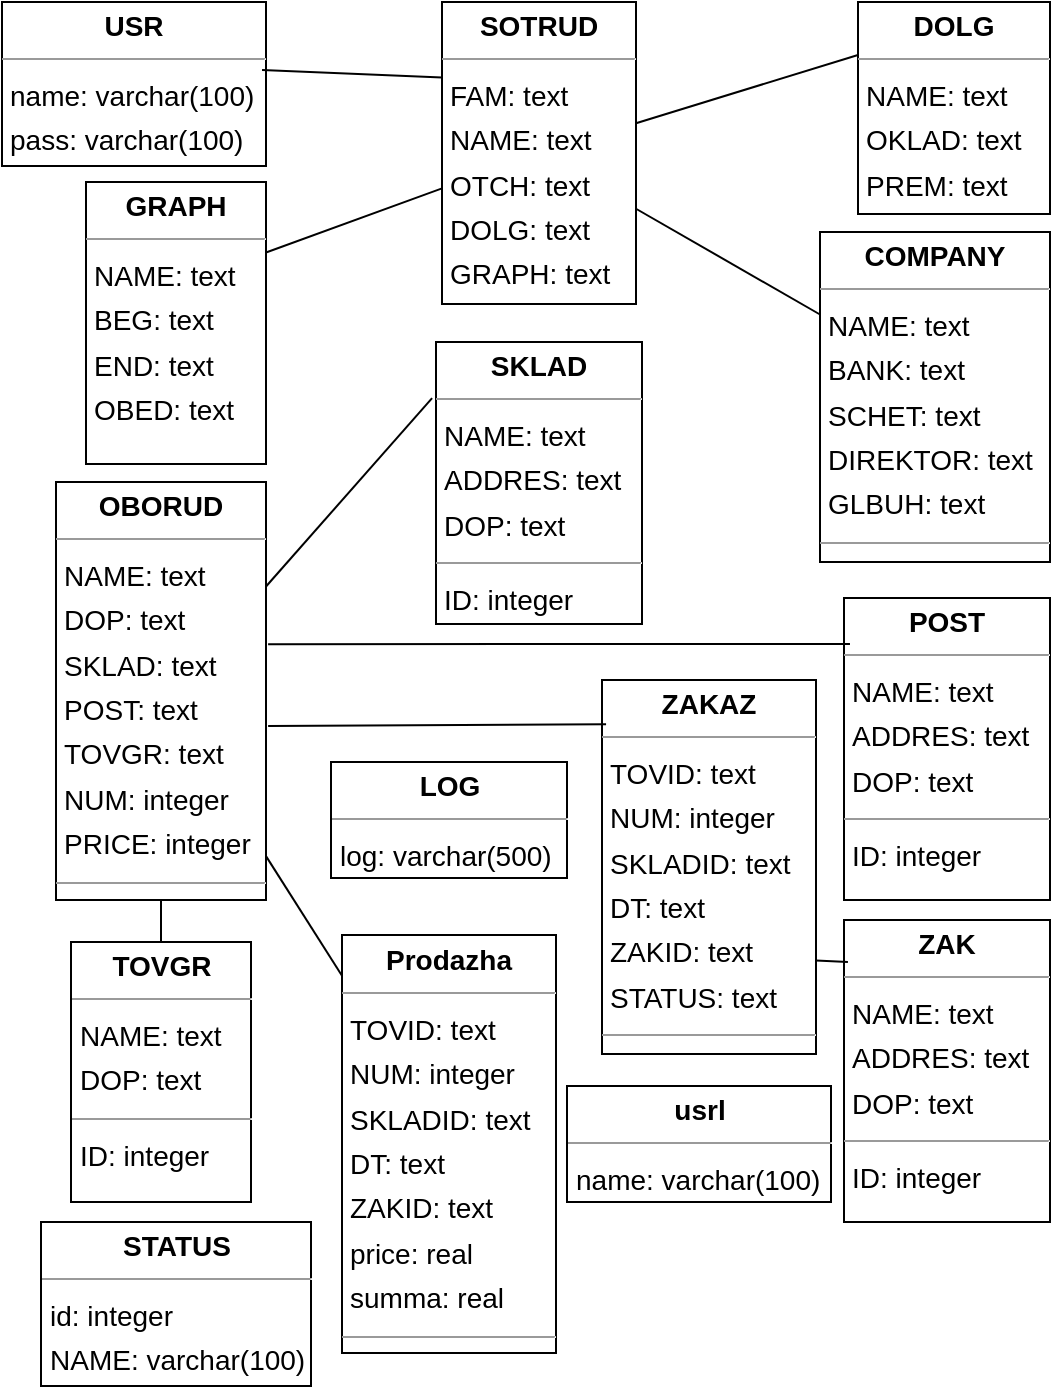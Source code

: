 <mxfile version="22.1.8" type="device">
  <diagram id="z16yoRj-sMD6OyZfb9VC" name="Страница — 1">
    <mxGraphModel dx="1594" dy="2716" grid="1" gridSize="10" guides="1" tooltips="1" connect="1" arrows="1" fold="1" page="0" pageScale="1" pageWidth="827" pageHeight="1169" background="none" math="0" shadow="0">
      <root>
        <mxCell id="0" />
        <mxCell id="1" parent="0" />
        <mxCell id="node10" value="&lt;p style=&quot;margin:0px;margin-top:4px;text-align:center;&quot;&gt;&lt;b&gt;COMPANY&lt;/b&gt;&lt;/p&gt;&lt;hr size=&quot;1&quot;/&gt;&lt;p style=&quot;margin:0 0 0 4px;line-height:1.6;&quot;&gt; NAME: text&lt;br/&gt; BANK: text&lt;br/&gt; SCHET: text&lt;br/&gt; DIREKTOR: text&lt;br/&gt; GLBUH: text&lt;/p&gt;&lt;hr size=&quot;1&quot;/&gt;&lt;p style=&quot;margin:0 0 0 4px;line-height:1.6;&quot;&gt; ID: int&lt;/p&gt;" style="verticalAlign=top;align=left;overflow=fill;fontSize=14;fontFamily=Helvetica;html=1;rounded=0;shadow=0;comic=0;labelBackgroundColor=none;strokeWidth=1;" parent="1" vertex="1">
          <mxGeometry x="9" y="-1805" width="115" height="165" as="geometry" />
        </mxCell>
        <mxCell id="node4" value="&lt;p style=&quot;margin:0px;margin-top:4px;text-align:center;&quot;&gt;&lt;b&gt;DOLG&lt;/b&gt;&lt;/p&gt;&lt;hr size=&quot;1&quot;/&gt;&lt;p style=&quot;margin:0 0 0 4px;line-height:1.6;&quot;&gt; NAME: text&lt;br/&gt; OKLAD: text&lt;br/&gt; PREM: text&lt;/p&gt;" style="verticalAlign=top;align=left;overflow=fill;fontSize=14;fontFamily=Helvetica;html=1;rounded=0;shadow=0;comic=0;labelBackgroundColor=none;strokeWidth=1;" parent="1" vertex="1">
          <mxGeometry x="28" y="-1920" width="96" height="106" as="geometry" />
        </mxCell>
        <mxCell id="node2" value="&lt;p style=&quot;margin:0px;margin-top:4px;text-align:center;&quot;&gt;&lt;b&gt;GRAPH&lt;/b&gt;&lt;/p&gt;&lt;hr size=&quot;1&quot;/&gt;&lt;p style=&quot;margin:0 0 0 4px;line-height:1.6;&quot;&gt; NAME: text&lt;br/&gt; BEG: text&lt;br/&gt; END: text&lt;br/&gt; OBED: text&lt;/p&gt;" style="verticalAlign=top;align=left;overflow=fill;fontSize=14;fontFamily=Helvetica;html=1;rounded=0;shadow=0;comic=0;labelBackgroundColor=none;strokeWidth=1;" parent="1" vertex="1">
          <mxGeometry x="-358" y="-1830" width="90" height="141" as="geometry" />
        </mxCell>
        <mxCell id="node3" value="&lt;p style=&quot;margin:0px;margin-top:4px;text-align:center;&quot;&gt;&lt;b&gt;LOG&lt;/b&gt;&lt;/p&gt;&lt;hr size=&quot;1&quot;/&gt;&lt;p style=&quot;margin:0 0 0 4px;line-height:1.6;&quot;&gt; log: varchar(500)&lt;/p&gt;" style="verticalAlign=top;align=left;overflow=fill;fontSize=14;fontFamily=Helvetica;html=1;rounded=0;shadow=0;comic=0;labelBackgroundColor=none;strokeWidth=1;" parent="1" vertex="1">
          <mxGeometry x="-235.5" y="-1540" width="118" height="58" as="geometry" />
        </mxCell>
        <mxCell id="node1" value="&lt;p style=&quot;margin:0px;margin-top:4px;text-align:center;&quot;&gt;&lt;b&gt;POST&lt;/b&gt;&lt;/p&gt;&lt;hr size=&quot;1&quot;/&gt;&lt;p style=&quot;margin:0 0 0 4px;line-height:1.6;&quot;&gt; NAME: text&lt;br/&gt; ADDRES: text&lt;br/&gt; DOP: text&lt;/p&gt;&lt;hr size=&quot;1&quot;/&gt;&lt;p style=&quot;margin:0 0 0 4px;line-height:1.6;&quot;&gt; ID: integer&lt;/p&gt;" style="verticalAlign=top;align=left;overflow=fill;fontSize=14;fontFamily=Helvetica;html=1;rounded=0;shadow=0;comic=0;labelBackgroundColor=none;strokeWidth=1;" parent="1" vertex="1">
          <mxGeometry x="21" y="-1622" width="103" height="151" as="geometry" />
        </mxCell>
        <mxCell id="node8" value="&lt;p style=&quot;margin:0px;margin-top:4px;text-align:center;&quot;&gt;&lt;b&gt;Prodazha&lt;/b&gt;&lt;br&gt;&lt;/p&gt;&lt;hr size=&quot;1&quot;&gt;&lt;p style=&quot;margin:0 0 0 4px;line-height:1.6;&quot;&gt; TOVID: text&lt;br&gt; NUM: integer&lt;br&gt; SKLADID: text&lt;br&gt; DT: text&lt;br&gt; ZAKID: text&lt;br&gt; price: real&lt;br&gt; summa: real&lt;/p&gt;&lt;hr size=&quot;1&quot;&gt;&lt;p style=&quot;margin:0 0 0 4px;line-height:1.6;&quot;&gt; ID: integer&lt;/p&gt;" style="verticalAlign=top;align=left;overflow=fill;fontSize=14;fontFamily=Helvetica;html=1;rounded=0;shadow=0;comic=0;labelBackgroundColor=none;strokeWidth=1;" parent="1" vertex="1">
          <mxGeometry x="-230" y="-1453.5" width="107" height="209" as="geometry" />
        </mxCell>
        <mxCell id="node5" value="&lt;p style=&quot;margin:0px;margin-top:4px;text-align:center;&quot;&gt;&lt;b&gt;SKLAD&lt;/b&gt;&lt;/p&gt;&lt;hr size=&quot;1&quot;/&gt;&lt;p style=&quot;margin:0 0 0 4px;line-height:1.6;&quot;&gt; NAME: text&lt;br/&gt; ADDRES: text&lt;br/&gt; DOP: text&lt;/p&gt;&lt;hr size=&quot;1&quot;/&gt;&lt;p style=&quot;margin:0 0 0 4px;line-height:1.6;&quot;&gt; ID: integer&lt;/p&gt;" style="verticalAlign=top;align=left;overflow=fill;fontSize=14;fontFamily=Helvetica;html=1;rounded=0;shadow=0;comic=0;labelBackgroundColor=none;strokeWidth=1;" parent="1" vertex="1">
          <mxGeometry x="-183" y="-1750" width="103" height="141" as="geometry" />
        </mxCell>
        <mxCell id="node13" value="&lt;p style=&quot;margin:0px;margin-top:4px;text-align:center;&quot;&gt;&lt;b&gt;SOTRUD&lt;/b&gt;&lt;/p&gt;&lt;hr size=&quot;1&quot;/&gt;&lt;p style=&quot;margin:0 0 0 4px;line-height:1.6;&quot;&gt; FAM: text&lt;br/&gt; NAME: text&lt;br/&gt; OTCH: text&lt;br/&gt; DOLG: text&lt;br/&gt; GRAPH: text&lt;/p&gt;" style="verticalAlign=top;align=left;overflow=fill;fontSize=14;fontFamily=Helvetica;html=1;rounded=0;shadow=0;comic=0;labelBackgroundColor=none;strokeWidth=1;" parent="1" vertex="1">
          <mxGeometry x="-180" y="-1920" width="97" height="151" as="geometry" />
        </mxCell>
        <mxCell id="node6" value="&lt;p style=&quot;margin:0px;margin-top:4px;text-align:center;&quot;&gt;&lt;b&gt;STATUS&lt;/b&gt;&lt;/p&gt;&lt;hr size=&quot;1&quot;/&gt;&lt;p style=&quot;margin:0 0 0 4px;line-height:1.6;&quot;&gt; id: integer&lt;br/&gt; NAME: varchar(100)&lt;/p&gt;" style="verticalAlign=top;align=left;overflow=fill;fontSize=14;fontFamily=Helvetica;html=1;rounded=0;shadow=0;comic=0;labelBackgroundColor=none;strokeWidth=1;" parent="1" vertex="1">
          <mxGeometry x="-380.5" y="-1310" width="135" height="82" as="geometry" />
        </mxCell>
        <mxCell id="node7" value="&lt;p style=&quot;margin:0px;margin-top:4px;text-align:center;&quot;&gt;&lt;b&gt;OBORUD&lt;/b&gt;&lt;/p&gt;&lt;hr size=&quot;1&quot;&gt;&lt;p style=&quot;margin:0 0 0 4px;line-height:1.6;&quot;&gt; NAME: text&lt;br&gt; DOP: text&lt;br&gt; SKLAD: text&lt;br&gt; POST: text&lt;br&gt; TOVGR: text&lt;br&gt; NUM: integer&lt;br&gt; PRICE: integer&lt;/p&gt;&lt;hr size=&quot;1&quot;&gt;&lt;p style=&quot;margin:0 0 0 4px;line-height:1.6;&quot;&gt; ID: integer&lt;/p&gt;" style="verticalAlign=top;align=left;overflow=fill;fontSize=14;fontFamily=Helvetica;html=1;rounded=0;shadow=0;comic=0;labelBackgroundColor=none;strokeWidth=1;" parent="1" vertex="1">
          <mxGeometry x="-373" y="-1680" width="105" height="209" as="geometry" />
        </mxCell>
        <mxCell id="node12" value="&lt;p style=&quot;margin:0px;margin-top:4px;text-align:center;&quot;&gt;&lt;b&gt;TOVGR&lt;/b&gt;&lt;/p&gt;&lt;hr size=&quot;1&quot;/&gt;&lt;p style=&quot;margin:0 0 0 4px;line-height:1.6;&quot;&gt; NAME: text&lt;br/&gt; DOP: text&lt;/p&gt;&lt;hr size=&quot;1&quot;/&gt;&lt;p style=&quot;margin:0 0 0 4px;line-height:1.6;&quot;&gt; ID: integer&lt;/p&gt;" style="verticalAlign=top;align=left;overflow=fill;fontSize=14;fontFamily=Helvetica;html=1;rounded=0;shadow=0;comic=0;labelBackgroundColor=none;strokeWidth=1;" parent="1" vertex="1">
          <mxGeometry x="-365.5" y="-1450" width="90" height="130" as="geometry" />
        </mxCell>
        <mxCell id="node9" value="&lt;p style=&quot;margin:0px;margin-top:4px;text-align:center;&quot;&gt;&lt;b&gt;USR&lt;/b&gt;&lt;/p&gt;&lt;hr size=&quot;1&quot;/&gt;&lt;p style=&quot;margin:0 0 0 4px;line-height:1.6;&quot;&gt; name: varchar(100)&lt;br/&gt; pass: varchar(100)&lt;/p&gt;" style="verticalAlign=top;align=left;overflow=fill;fontSize=14;fontFamily=Helvetica;html=1;rounded=0;shadow=0;comic=0;labelBackgroundColor=none;strokeWidth=1;" parent="1" vertex="1">
          <mxGeometry x="-400" y="-1920" width="132" height="82" as="geometry" />
        </mxCell>
        <mxCell id="node16" value="&lt;p style=&quot;margin:0px;margin-top:4px;text-align:center;&quot;&gt;&lt;b&gt;ZAK&lt;/b&gt;&lt;/p&gt;&lt;hr size=&quot;1&quot;/&gt;&lt;p style=&quot;margin:0 0 0 4px;line-height:1.6;&quot;&gt; NAME: text&lt;br/&gt; ADDRES: text&lt;br/&gt; DOP: text&lt;/p&gt;&lt;hr size=&quot;1&quot;/&gt;&lt;p style=&quot;margin:0 0 0 4px;line-height:1.6;&quot;&gt; ID: integer&lt;/p&gt;" style="verticalAlign=top;align=left;overflow=fill;fontSize=14;fontFamily=Helvetica;html=1;rounded=0;shadow=0;comic=0;labelBackgroundColor=none;strokeWidth=1;" parent="1" vertex="1">
          <mxGeometry x="21" y="-1461" width="103" height="151" as="geometry" />
        </mxCell>
        <mxCell id="node0" value="&lt;p style=&quot;margin:0px;margin-top:4px;text-align:center;&quot;&gt;&lt;b&gt;ZAKAZ&lt;/b&gt;&lt;/p&gt;&lt;hr size=&quot;1&quot;/&gt;&lt;p style=&quot;margin:0 0 0 4px;line-height:1.6;&quot;&gt; TOVID: text&lt;br/&gt; NUM: integer&lt;br/&gt; SKLADID: text&lt;br/&gt; DT: text&lt;br/&gt; ZAKID: text&lt;br/&gt; STATUS: text&lt;/p&gt;&lt;hr size=&quot;1&quot;/&gt;&lt;p style=&quot;margin:0 0 0 4px;line-height:1.6;&quot;&gt; ID: integer&lt;/p&gt;" style="verticalAlign=top;align=left;overflow=fill;fontSize=14;fontFamily=Helvetica;html=1;rounded=0;shadow=0;comic=0;labelBackgroundColor=none;strokeWidth=1;" parent="1" vertex="1">
          <mxGeometry x="-100" y="-1581" width="107" height="187" as="geometry" />
        </mxCell>
        <mxCell id="node15" value="&lt;p style=&quot;margin:0px;margin-top:4px;text-align:center;&quot;&gt;&lt;b&gt;usrl&lt;/b&gt;&lt;/p&gt;&lt;hr size=&quot;1&quot;/&gt;&lt;p style=&quot;margin:0 0 0 4px;line-height:1.6;&quot;&gt; name: varchar(100)&lt;/p&gt;" style="verticalAlign=top;align=left;overflow=fill;fontSize=14;fontFamily=Helvetica;html=1;rounded=0;shadow=0;comic=0;labelBackgroundColor=none;strokeWidth=1;" parent="1" vertex="1">
          <mxGeometry x="-117.5" y="-1378" width="132" height="58" as="geometry" />
        </mxCell>
        <mxCell id="TkFKYON2OBY_uzW4y4lD-1" value="" style="endArrow=none;html=1;rounded=0;entryX=-0.019;entryY=0.199;entryDx=0;entryDy=0;entryPerimeter=0;exitX=1;exitY=0.25;exitDx=0;exitDy=0;" parent="1" source="node7" target="node5" edge="1">
          <mxGeometry width="50" height="50" relative="1" as="geometry">
            <mxPoint x="240" y="-1330" as="sourcePoint" />
            <mxPoint x="290" y="-1380" as="targetPoint" />
          </mxGeometry>
        </mxCell>
        <mxCell id="TkFKYON2OBY_uzW4y4lD-2" value="" style="endArrow=none;html=1;rounded=0;entryX=1.01;entryY=0.388;entryDx=0;entryDy=0;entryPerimeter=0;exitX=0.029;exitY=0.152;exitDx=0;exitDy=0;exitPerimeter=0;" parent="1" source="node1" target="node7" edge="1">
          <mxGeometry width="50" height="50" relative="1" as="geometry">
            <mxPoint x="240" y="-1330" as="sourcePoint" />
            <mxPoint x="290" y="-1380" as="targetPoint" />
          </mxGeometry>
        </mxCell>
        <mxCell id="TkFKYON2OBY_uzW4y4lD-3" value="" style="endArrow=none;html=1;rounded=0;entryX=1;entryY=0.75;entryDx=0;entryDy=0;exitX=0.019;exitY=0.139;exitDx=0;exitDy=0;exitPerimeter=0;" parent="1" source="node16" target="node0" edge="1">
          <mxGeometry width="50" height="50" relative="1" as="geometry">
            <mxPoint x="240" y="-1270" as="sourcePoint" />
            <mxPoint x="290" y="-1320" as="targetPoint" />
          </mxGeometry>
        </mxCell>
        <mxCell id="TkFKYON2OBY_uzW4y4lD-4" value="" style="endArrow=none;html=1;rounded=0;entryX=1.01;entryY=0.584;entryDx=0;entryDy=0;exitX=0.019;exitY=0.118;exitDx=0;exitDy=0;exitPerimeter=0;entryPerimeter=0;" parent="1" source="node0" target="node7" edge="1">
          <mxGeometry width="50" height="50" relative="1" as="geometry">
            <mxPoint x="240" y="-1270" as="sourcePoint" />
            <mxPoint x="290" y="-1320" as="targetPoint" />
          </mxGeometry>
        </mxCell>
        <mxCell id="TkFKYON2OBY_uzW4y4lD-5" value="" style="endArrow=none;html=1;rounded=0;exitX=1;exitY=0.25;exitDx=0;exitDy=0;" parent="1" source="node2" target="node13" edge="1">
          <mxGeometry width="50" height="50" relative="1" as="geometry">
            <mxPoint x="240" y="-1510" as="sourcePoint" />
            <mxPoint x="290" y="-1560" as="targetPoint" />
          </mxGeometry>
        </mxCell>
        <mxCell id="TkFKYON2OBY_uzW4y4lD-6" value="" style="endArrow=none;html=1;rounded=0;entryX=0;entryY=0.25;entryDx=0;entryDy=0;exitX=0.985;exitY=0.415;exitDx=0;exitDy=0;exitPerimeter=0;" parent="1" source="node9" target="node13" edge="1">
          <mxGeometry width="50" height="50" relative="1" as="geometry">
            <mxPoint x="240" y="-1510" as="sourcePoint" />
            <mxPoint x="290" y="-1560" as="targetPoint" />
          </mxGeometry>
        </mxCell>
        <mxCell id="TkFKYON2OBY_uzW4y4lD-7" value="" style="endArrow=none;html=1;rounded=0;entryX=0;entryY=0.25;entryDx=0;entryDy=0;" parent="1" source="node13" target="node4" edge="1">
          <mxGeometry width="50" height="50" relative="1" as="geometry">
            <mxPoint x="240" y="-1510" as="sourcePoint" />
            <mxPoint x="290" y="-1560" as="targetPoint" />
          </mxGeometry>
        </mxCell>
        <mxCell id="TkFKYON2OBY_uzW4y4lD-8" value="" style="endArrow=none;html=1;rounded=0;entryX=0;entryY=0.25;entryDx=0;entryDy=0;" parent="1" source="node13" target="node10" edge="1">
          <mxGeometry width="50" height="50" relative="1" as="geometry">
            <mxPoint x="240" y="-1510" as="sourcePoint" />
            <mxPoint x="290" y="-1560" as="targetPoint" />
          </mxGeometry>
        </mxCell>
        <mxCell id="TkFKYON2OBY_uzW4y4lD-9" value="" style="endArrow=none;html=1;rounded=0;entryX=0.5;entryY=1;entryDx=0;entryDy=0;exitX=0.5;exitY=0;exitDx=0;exitDy=0;" parent="1" source="node12" target="node7" edge="1">
          <mxGeometry width="50" height="50" relative="1" as="geometry">
            <mxPoint x="240" y="-1360" as="sourcePoint" />
            <mxPoint x="290" y="-1410" as="targetPoint" />
          </mxGeometry>
        </mxCell>
        <mxCell id="TkFKYON2OBY_uzW4y4lD-10" value="" style="endArrow=none;html=1;rounded=0;" parent="1" source="node8" target="node7" edge="1">
          <mxGeometry width="50" height="50" relative="1" as="geometry">
            <mxPoint x="240" y="-1360" as="sourcePoint" />
            <mxPoint x="290" y="-1410" as="targetPoint" />
          </mxGeometry>
        </mxCell>
      </root>
    </mxGraphModel>
  </diagram>
</mxfile>
